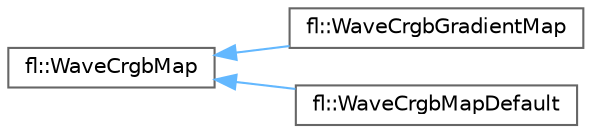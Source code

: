 digraph "Graphical Class Hierarchy"
{
 // INTERACTIVE_SVG=YES
 // LATEX_PDF_SIZE
  bgcolor="transparent";
  edge [fontname=Helvetica,fontsize=10,labelfontname=Helvetica,labelfontsize=10];
  node [fontname=Helvetica,fontsize=10,shape=box,height=0.2,width=0.4];
  rankdir="LR";
  Node0 [id="Node000000",label="fl::WaveCrgbMap",height=0.2,width=0.4,color="grey40", fillcolor="white", style="filled",URL="$dc/dce/classfl_1_1_wave_crgb_map.html",tooltip=" "];
  Node0 -> Node1 [id="edge211_Node000000_Node000001",dir="back",color="steelblue1",style="solid",tooltip=" "];
  Node1 [id="Node000001",label="fl::WaveCrgbGradientMap",height=0.2,width=0.4,color="grey40", fillcolor="white", style="filled",URL="$d0/da7/classfl_1_1_wave_crgb_gradient_map.html",tooltip=" "];
  Node0 -> Node2 [id="edge212_Node000000_Node000002",dir="back",color="steelblue1",style="solid",tooltip=" "];
  Node2 [id="Node000002",label="fl::WaveCrgbMapDefault",height=0.2,width=0.4,color="grey40", fillcolor="white", style="filled",URL="$de/d99/classfl_1_1_wave_crgb_map_default.html",tooltip=" "];
}

